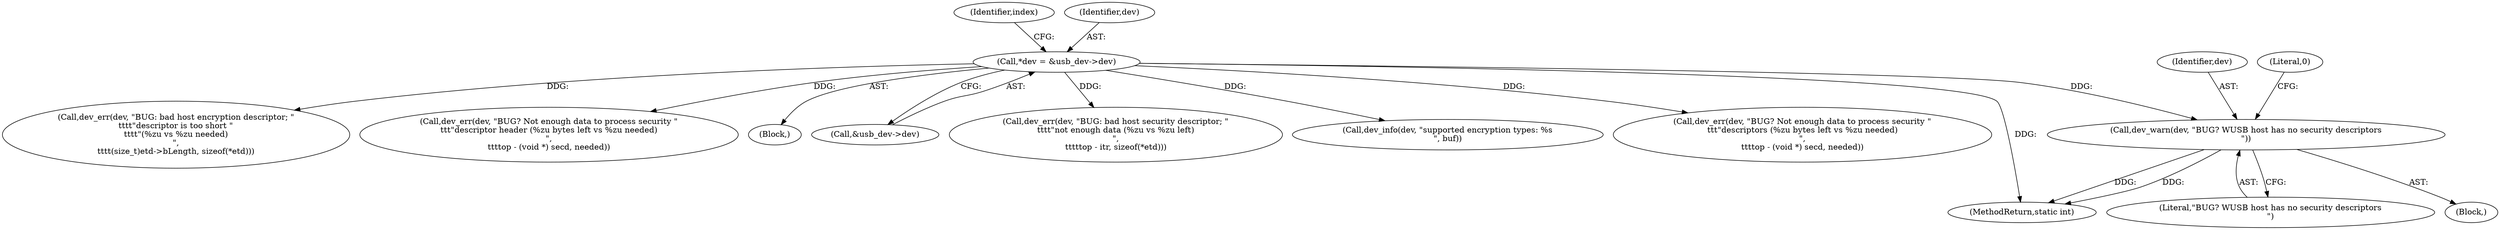 digraph "0_linux_704620afc70cf47abb9d6a1a57f3825d2bca49cf_1@pointer" {
"1000203" [label="(Call,dev_warn(dev, \"BUG? WUSB host has no security descriptors\n\"))"];
"1000123" [label="(Call,*dev = &usb_dev->dev)"];
"1000205" [label="(Literal,\"BUG? WUSB host has no security descriptors\n\")"];
"1000378" [label="(MethodReturn,static int)"];
"1000320" [label="(Call,dev_err(dev, \"BUG: bad host encryption descriptor; \"\n\t\t\t\t\"descriptor is too short \"\n\t\t\t\t\"(%zu vs %zu needed)\n\",\n\t\t\t\t(size_t)etd->bLength, sizeof(*etd)))"];
"1000222" [label="(Call,dev_err(dev, \"BUG? Not enough data to process security \"\n\t\t\t\"descriptor header (%zu bytes left vs %zu needed)\n\",\n\t\t\ttop - (void *) secd, needed))"];
"1000105" [label="(Block,)"];
"1000125" [label="(Call,&usb_dev->dev)"];
"1000301" [label="(Call,dev_err(dev, \"BUG: bad host security descriptor; \"\n\t\t\t\t\"not enough data (%zu vs %zu left)\n\",\n\t\t\t\ttop - itr, sizeof(*etd)))"];
"1000139" [label="(Identifier,index)"];
"1000204" [label="(Identifier,dev)"];
"1000123" [label="(Call,*dev = &usb_dev->dev)"];
"1000360" [label="(Call,dev_info(dev, \"supported encryption types: %s\n\", buf))"];
"1000248" [label="(Call,dev_err(dev, \"BUG? Not enough data to process security \"\n\t\t\t\"descriptors (%zu bytes left vs %zu needed)\n\",\n\t\t\ttop - (void *) secd, needed))"];
"1000124" [label="(Identifier,dev)"];
"1000202" [label="(Block,)"];
"1000207" [label="(Literal,0)"];
"1000203" [label="(Call,dev_warn(dev, \"BUG? WUSB host has no security descriptors\n\"))"];
"1000203" -> "1000202"  [label="AST: "];
"1000203" -> "1000205"  [label="CFG: "];
"1000204" -> "1000203"  [label="AST: "];
"1000205" -> "1000203"  [label="AST: "];
"1000207" -> "1000203"  [label="CFG: "];
"1000203" -> "1000378"  [label="DDG: "];
"1000203" -> "1000378"  [label="DDG: "];
"1000123" -> "1000203"  [label="DDG: "];
"1000123" -> "1000105"  [label="AST: "];
"1000123" -> "1000125"  [label="CFG: "];
"1000124" -> "1000123"  [label="AST: "];
"1000125" -> "1000123"  [label="AST: "];
"1000139" -> "1000123"  [label="CFG: "];
"1000123" -> "1000378"  [label="DDG: "];
"1000123" -> "1000222"  [label="DDG: "];
"1000123" -> "1000248"  [label="DDG: "];
"1000123" -> "1000301"  [label="DDG: "];
"1000123" -> "1000320"  [label="DDG: "];
"1000123" -> "1000360"  [label="DDG: "];
}

